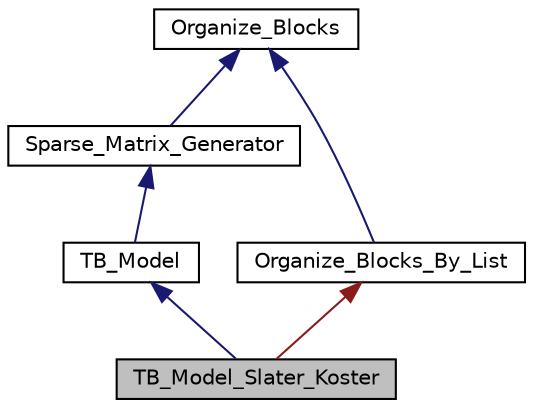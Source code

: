 digraph "TB_Model_Slater_Koster"
{
  edge [fontname="Helvetica",fontsize="10",labelfontname="Helvetica",labelfontsize="10"];
  node [fontname="Helvetica",fontsize="10",shape=record];
  Node1 [label="TB_Model_Slater_Koster",height=0.2,width=0.4,color="black", fillcolor="grey75", style="filled", fontcolor="black"];
  Node2 -> Node1 [dir="back",color="midnightblue",fontsize="10",style="solid",fontname="Helvetica"];
  Node2 [label="TB_Model",height=0.2,width=0.4,color="black", fillcolor="white", style="filled",URL="$classTB__Model.html"];
  Node3 -> Node2 [dir="back",color="midnightblue",fontsize="10",style="solid",fontname="Helvetica"];
  Node3 [label="Sparse_Matrix_Generator",height=0.2,width=0.4,color="black", fillcolor="white", style="filled",URL="$classSparse__Matrix__Generator.html"];
  Node4 -> Node3 [dir="back",color="midnightblue",fontsize="10",style="solid",fontname="Helvetica"];
  Node4 [label="Organize_Blocks",height=0.2,width=0.4,color="black", fillcolor="white", style="filled",URL="$classOrganize__Blocks.html"];
  Node5 -> Node1 [dir="back",color="firebrick4",fontsize="10",style="solid",fontname="Helvetica"];
  Node5 [label="Organize_Blocks_By_List",height=0.2,width=0.4,color="black", fillcolor="white", style="filled",URL="$classOrganize__Blocks__By__List.html"];
  Node4 -> Node5 [dir="back",color="midnightblue",fontsize="10",style="solid",fontname="Helvetica"];
}
